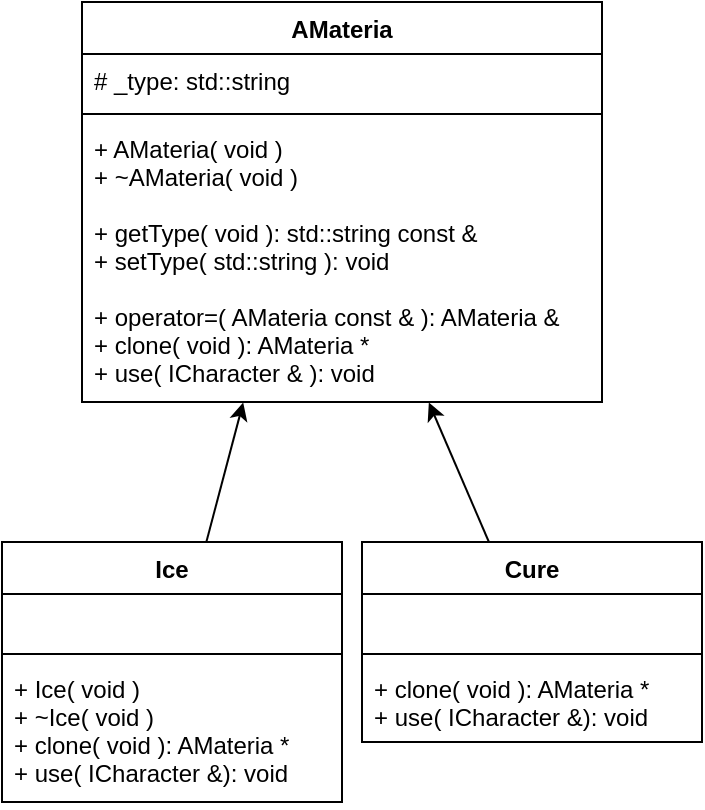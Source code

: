 <mxfile>
    <diagram id="YFLItV6421rT-2a_Ozvg" name="Page-1">
        <mxGraphModel dx="344" dy="640" grid="1" gridSize="10" guides="1" tooltips="1" connect="1" arrows="1" fold="1" page="1" pageScale="1" pageWidth="850" pageHeight="1100" math="0" shadow="0">
            <root>
                <mxCell id="0"/>
                <mxCell id="1" parent="0"/>
                <mxCell id="2" value="AMateria" style="swimlane;fontStyle=1;align=center;verticalAlign=top;childLayout=stackLayout;horizontal=1;startSize=26;horizontalStack=0;resizeParent=1;resizeParentMax=0;resizeLast=0;collapsible=1;marginBottom=0;swimlaneLine=1;glass=0;" vertex="1" parent="1">
                    <mxGeometry x="80" y="90" width="260" height="200" as="geometry"/>
                </mxCell>
                <mxCell id="3" value="# _type: std::string" style="text;strokeColor=none;fillColor=none;align=left;verticalAlign=top;spacingLeft=4;spacingRight=4;overflow=hidden;rotatable=0;points=[[0,0.5],[1,0.5]];portConstraint=eastwest;" vertex="1" parent="2">
                    <mxGeometry y="26" width="260" height="26" as="geometry"/>
                </mxCell>
                <mxCell id="4" value="" style="line;strokeWidth=1;fillColor=none;align=left;verticalAlign=middle;spacingTop=-1;spacingLeft=3;spacingRight=3;rotatable=0;labelPosition=right;points=[];portConstraint=eastwest;strokeColor=inherit;" vertex="1" parent="2">
                    <mxGeometry y="52" width="260" height="8" as="geometry"/>
                </mxCell>
                <mxCell id="5" value="+ AMateria( void )&#10;+ ~AMateria( void )&#10;&#10;+ getType( void ): std::string const &amp;&#10;+ setType( std::string ): void&#10;&#10;+ operator=( AMateria const &amp; ): AMateria &amp;&#10;+ clone( void ): AMateria *&#10;+ use( ICharacter &amp; ): void" style="text;strokeColor=none;fillColor=none;align=left;verticalAlign=top;spacingLeft=4;spacingRight=4;overflow=hidden;rotatable=0;points=[[0,0.5],[1,0.5]];portConstraint=eastwest;" vertex="1" parent="2">
                    <mxGeometry y="60" width="260" height="140" as="geometry"/>
                </mxCell>
                <mxCell id="23" style="edgeStyle=none;rounded=0;html=1;entryX=0.31;entryY=1.002;entryDx=0;entryDy=0;entryPerimeter=0;" edge="1" parent="1" source="6" target="5">
                    <mxGeometry relative="1" as="geometry"/>
                </mxCell>
                <mxCell id="6" value="Ice" style="swimlane;fontStyle=1;align=center;verticalAlign=top;childLayout=stackLayout;horizontal=1;startSize=26;horizontalStack=0;resizeParent=1;resizeParentMax=0;resizeLast=0;collapsible=1;marginBottom=0;glass=0;" vertex="1" parent="1">
                    <mxGeometry x="40" y="360" width="170" height="130" as="geometry"/>
                </mxCell>
                <mxCell id="7" value=" " style="text;strokeColor=none;fillColor=none;align=left;verticalAlign=top;spacingLeft=4;spacingRight=4;overflow=hidden;rotatable=0;points=[[0,0.5],[1,0.5]];portConstraint=eastwest;glass=0;" vertex="1" parent="6">
                    <mxGeometry y="26" width="170" height="26" as="geometry"/>
                </mxCell>
                <mxCell id="8" value="" style="line;strokeWidth=1;fillColor=none;align=left;verticalAlign=middle;spacingTop=-1;spacingLeft=3;spacingRight=3;rotatable=0;labelPosition=right;points=[];portConstraint=eastwest;strokeColor=inherit;glass=0;" vertex="1" parent="6">
                    <mxGeometry y="52" width="170" height="8" as="geometry"/>
                </mxCell>
                <mxCell id="9" value="+ Ice( void )&#10;+ ~Ice( void )&#10;+ clone( void ): AMateria *&#10;+ use( ICharacter &amp;): void" style="text;strokeColor=none;fillColor=none;align=left;verticalAlign=top;spacingLeft=4;spacingRight=4;overflow=hidden;rotatable=0;points=[[0,0.5],[1,0.5]];portConstraint=eastwest;glass=0;" vertex="1" parent="6">
                    <mxGeometry y="60" width="170" height="70" as="geometry"/>
                </mxCell>
                <mxCell id="24" style="edgeStyle=none;rounded=0;html=1;entryX=0.667;entryY=1.002;entryDx=0;entryDy=0;entryPerimeter=0;" edge="1" parent="1" source="11" target="5">
                    <mxGeometry relative="1" as="geometry">
                        <mxPoint x="220" y="170" as="targetPoint"/>
                    </mxGeometry>
                </mxCell>
                <mxCell id="11" value="Cure" style="swimlane;fontStyle=1;align=center;verticalAlign=top;childLayout=stackLayout;horizontal=1;startSize=26;horizontalStack=0;resizeParent=1;resizeParentMax=0;resizeLast=0;collapsible=1;marginBottom=0;glass=0;" vertex="1" parent="1">
                    <mxGeometry x="220" y="360" width="170" height="100" as="geometry"/>
                </mxCell>
                <mxCell id="12" value=" " style="text;strokeColor=none;fillColor=none;align=left;verticalAlign=top;spacingLeft=4;spacingRight=4;overflow=hidden;rotatable=0;points=[[0,0.5],[1,0.5]];portConstraint=eastwest;glass=0;" vertex="1" parent="11">
                    <mxGeometry y="26" width="170" height="26" as="geometry"/>
                </mxCell>
                <mxCell id="13" value="" style="line;strokeWidth=1;fillColor=none;align=left;verticalAlign=middle;spacingTop=-1;spacingLeft=3;spacingRight=3;rotatable=0;labelPosition=right;points=[];portConstraint=eastwest;strokeColor=inherit;glass=0;" vertex="1" parent="11">
                    <mxGeometry y="52" width="170" height="8" as="geometry"/>
                </mxCell>
                <mxCell id="14" value="+ clone( void ): AMateria *&#10;+ use( ICharacter &amp;): void" style="text;strokeColor=none;fillColor=none;align=left;verticalAlign=top;spacingLeft=4;spacingRight=4;overflow=hidden;rotatable=0;points=[[0,0.5],[1,0.5]];portConstraint=eastwest;glass=0;" vertex="1" parent="11">
                    <mxGeometry y="60" width="170" height="40" as="geometry"/>
                </mxCell>
            </root>
        </mxGraphModel>
    </diagram>
</mxfile>
